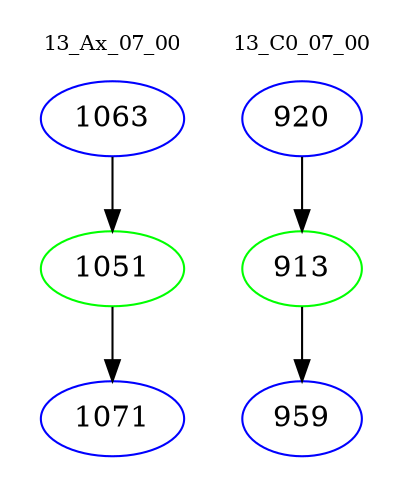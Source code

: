 digraph{
subgraph cluster_0 {
color = white
label = "13_Ax_07_00";
fontsize=10;
T0_1063 [label="1063", color="blue"]
T0_1063 -> T0_1051 [color="black"]
T0_1051 [label="1051", color="green"]
T0_1051 -> T0_1071 [color="black"]
T0_1071 [label="1071", color="blue"]
}
subgraph cluster_1 {
color = white
label = "13_C0_07_00";
fontsize=10;
T1_920 [label="920", color="blue"]
T1_920 -> T1_913 [color="black"]
T1_913 [label="913", color="green"]
T1_913 -> T1_959 [color="black"]
T1_959 [label="959", color="blue"]
}
}
